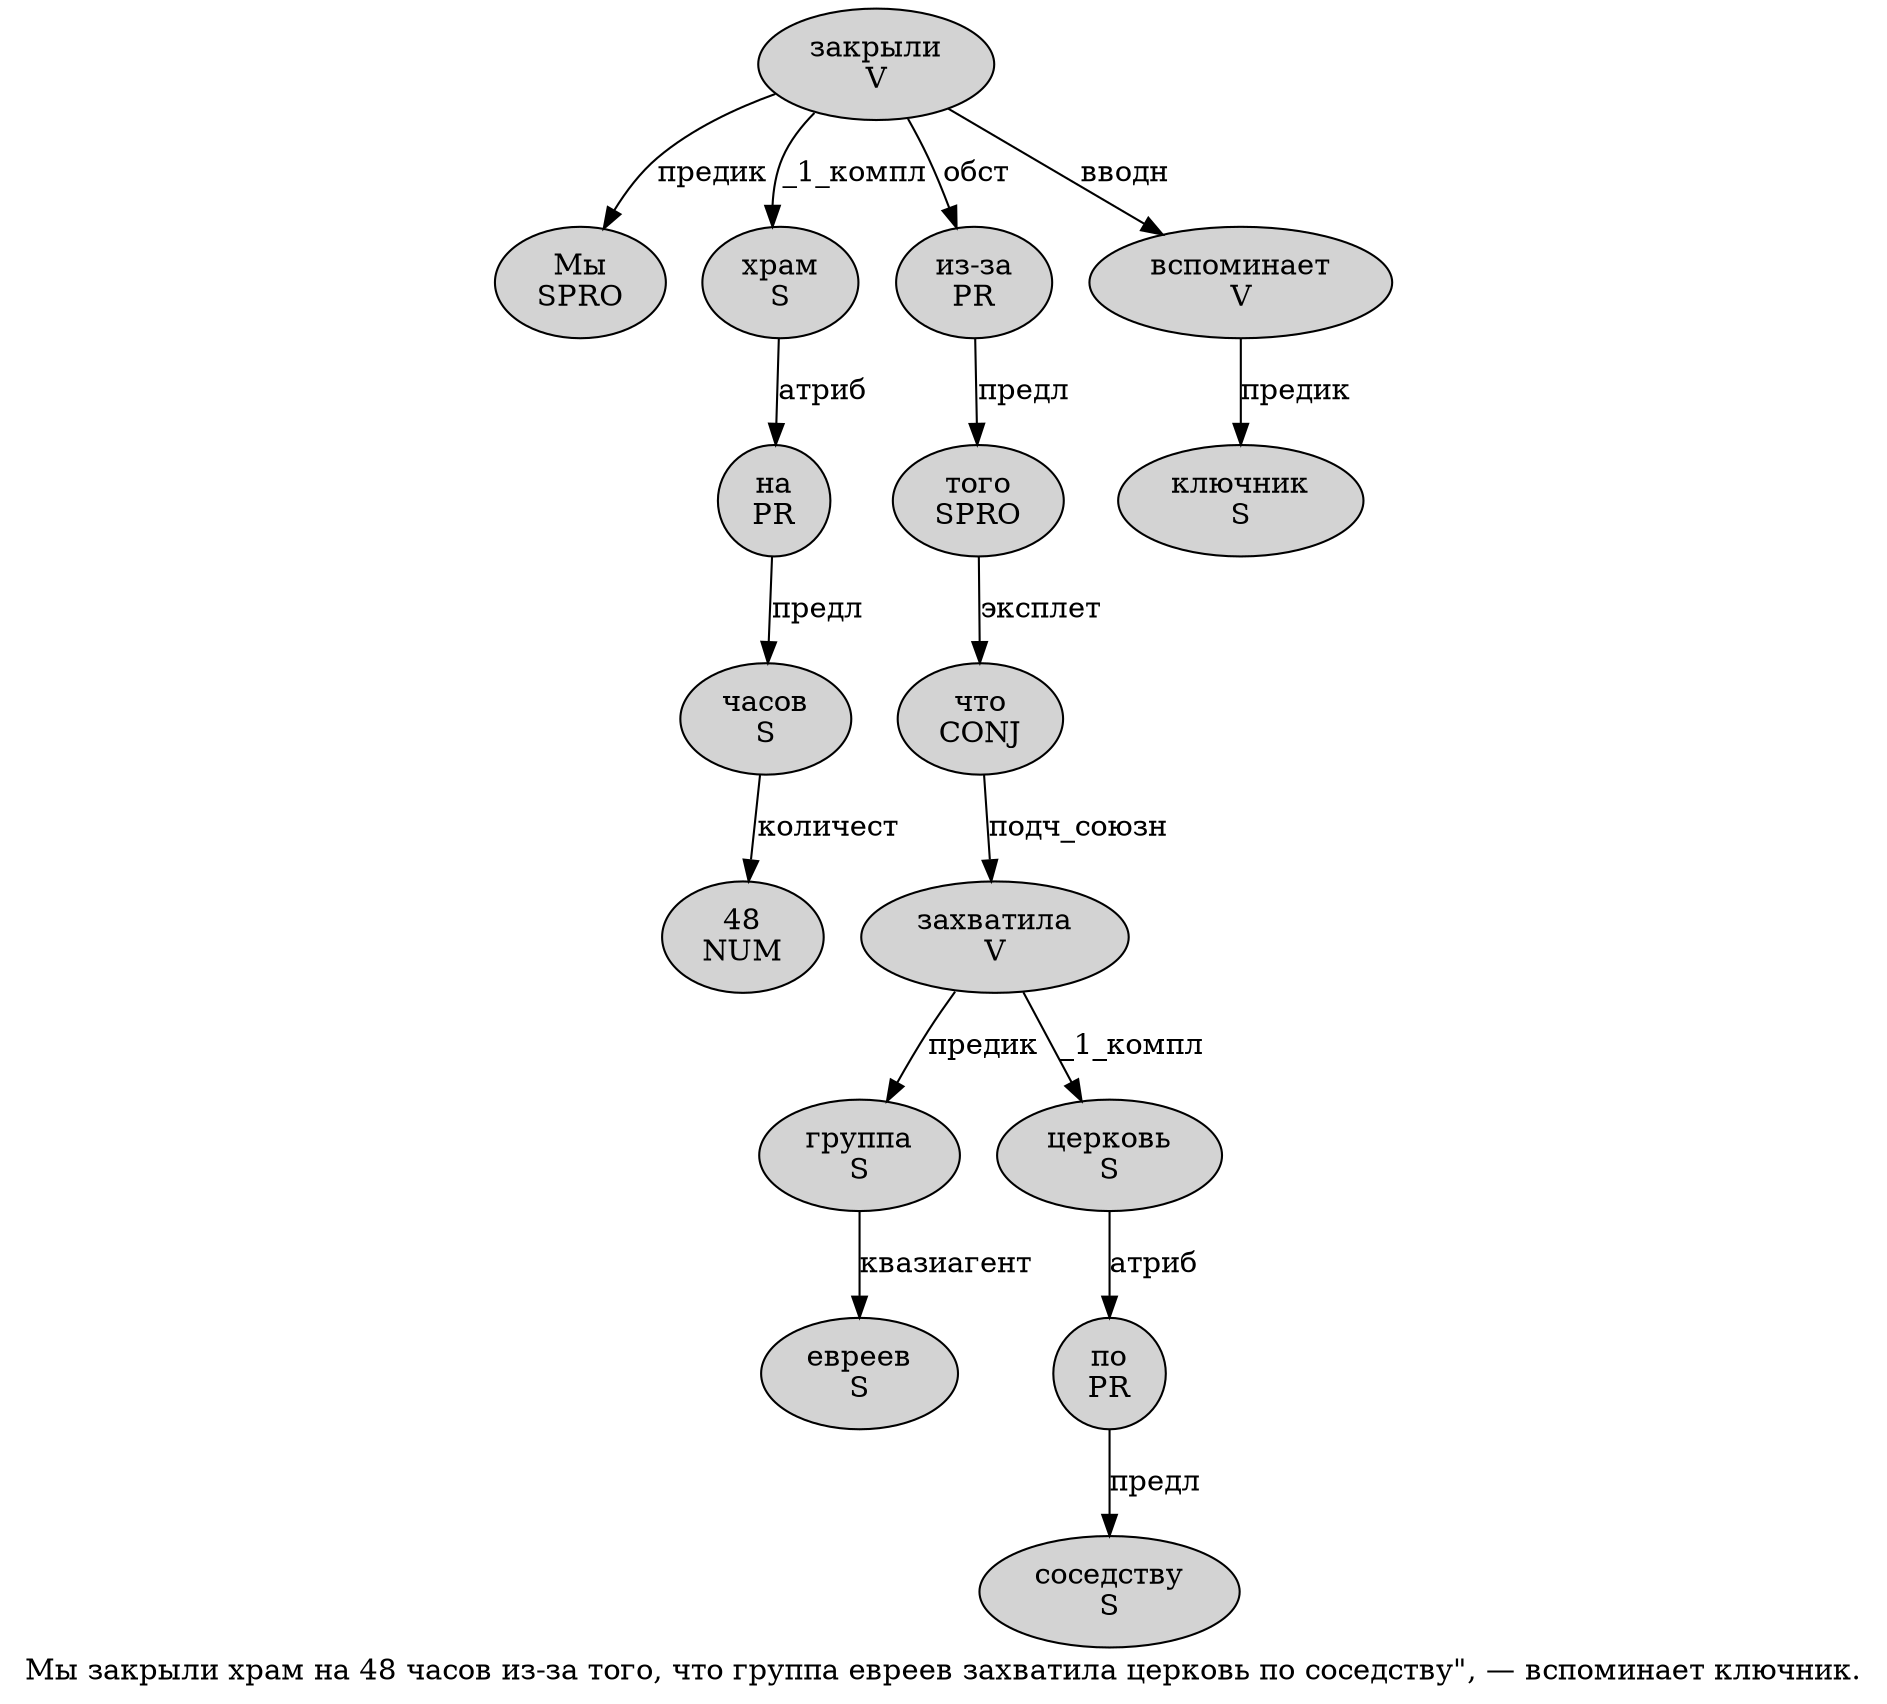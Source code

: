 digraph SENTENCE_330 {
	graph [label="Мы закрыли храм на 48 часов из-за того, что группа евреев захватила церковь по соседству\", — вспоминает ключник."]
	node [style=filled]
		0 [label="Мы
SPRO" color="" fillcolor=lightgray penwidth=1 shape=ellipse]
		1 [label="закрыли
V" color="" fillcolor=lightgray penwidth=1 shape=ellipse]
		2 [label="храм
S" color="" fillcolor=lightgray penwidth=1 shape=ellipse]
		3 [label="на
PR" color="" fillcolor=lightgray penwidth=1 shape=ellipse]
		4 [label="48
NUM" color="" fillcolor=lightgray penwidth=1 shape=ellipse]
		5 [label="часов
S" color="" fillcolor=lightgray penwidth=1 shape=ellipse]
		6 [label="из-за
PR" color="" fillcolor=lightgray penwidth=1 shape=ellipse]
		7 [label="того
SPRO" color="" fillcolor=lightgray penwidth=1 shape=ellipse]
		9 [label="что
CONJ" color="" fillcolor=lightgray penwidth=1 shape=ellipse]
		10 [label="группа
S" color="" fillcolor=lightgray penwidth=1 shape=ellipse]
		11 [label="евреев
S" color="" fillcolor=lightgray penwidth=1 shape=ellipse]
		12 [label="захватила
V" color="" fillcolor=lightgray penwidth=1 shape=ellipse]
		13 [label="церковь
S" color="" fillcolor=lightgray penwidth=1 shape=ellipse]
		14 [label="по
PR" color="" fillcolor=lightgray penwidth=1 shape=ellipse]
		15 [label="соседству
S" color="" fillcolor=lightgray penwidth=1 shape=ellipse]
		19 [label="вспоминает
V" color="" fillcolor=lightgray penwidth=1 shape=ellipse]
		20 [label="ключник
S" color="" fillcolor=lightgray penwidth=1 shape=ellipse]
			14 -> 15 [label="предл"]
			10 -> 11 [label="квазиагент"]
			2 -> 3 [label="атриб"]
			5 -> 4 [label="количест"]
			9 -> 12 [label="подч_союзн"]
			19 -> 20 [label="предик"]
			13 -> 14 [label="атриб"]
			6 -> 7 [label="предл"]
			12 -> 10 [label="предик"]
			12 -> 13 [label="_1_компл"]
			7 -> 9 [label="эксплет"]
			1 -> 0 [label="предик"]
			1 -> 2 [label="_1_компл"]
			1 -> 6 [label="обст"]
			1 -> 19 [label="вводн"]
			3 -> 5 [label="предл"]
}
